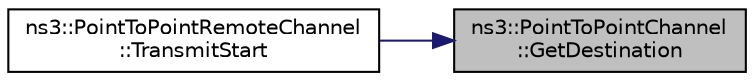 digraph "ns3::PointToPointChannel::GetDestination"
{
 // LATEX_PDF_SIZE
  edge [fontname="Helvetica",fontsize="10",labelfontname="Helvetica",labelfontsize="10"];
  node [fontname="Helvetica",fontsize="10",shape=record];
  rankdir="RL";
  Node1 [label="ns3::PointToPointChannel\l::GetDestination",height=0.2,width=0.4,color="black", fillcolor="grey75", style="filled", fontcolor="black",tooltip="Get the net-device destination."];
  Node1 -> Node2 [dir="back",color="midnightblue",fontsize="10",style="solid",fontname="Helvetica"];
  Node2 [label="ns3::PointToPointRemoteChannel\l::TransmitStart",height=0.2,width=0.4,color="black", fillcolor="white", style="filled",URL="$classns3_1_1_point_to_point_remote_channel.html#ac875dab4e6bae9347f213819eda5eba4",tooltip="Transmit the packet."];
}
